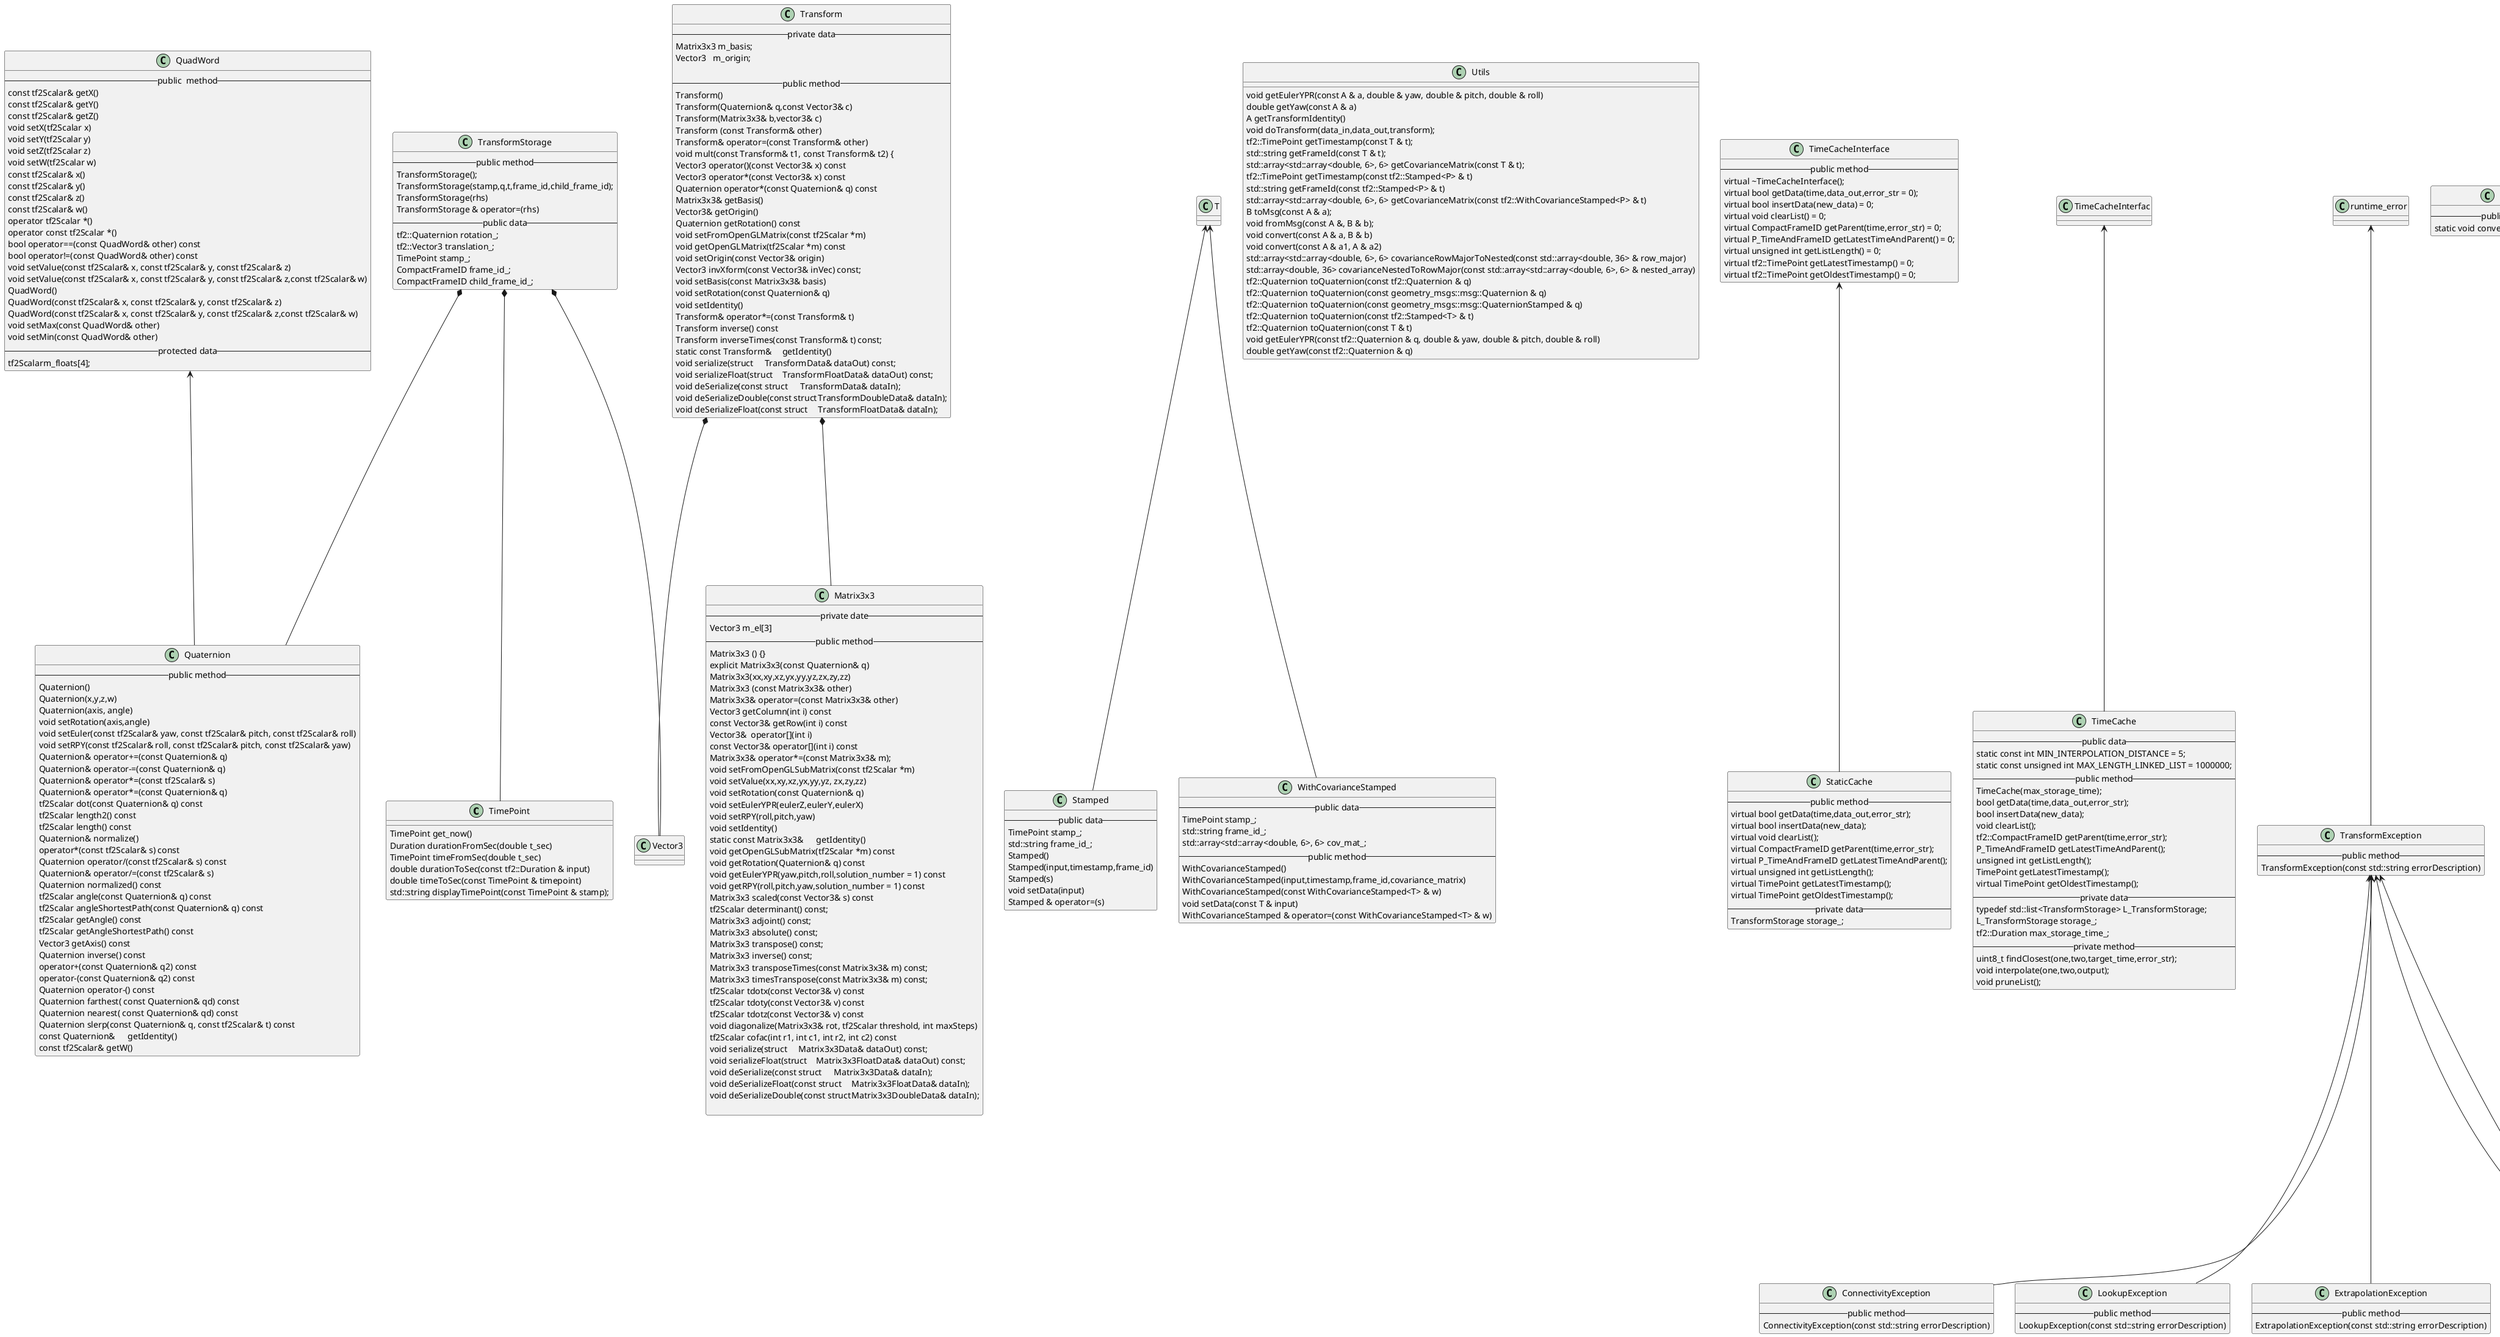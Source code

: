 @startuml
'https://plantuml.com/class-diagram

class TimePoint
{
TimePoint get_now()
Duration durationFromSec(double t_sec)
TimePoint timeFromSec(double t_sec)
double durationToSec(const tf2::Duration & input)
 double timeToSec(const TimePoint & timepoint)
std::string displayTimePoint(const TimePoint & stamp);
}

class QuadWord
{
-- public  method --
const tf2Scalar& getX()
const tf2Scalar& getY()
const tf2Scalar& getZ()
void setX(tf2Scalar x)
void setY(tf2Scalar y)
void setZ(tf2Scalar z)
void setW(tf2Scalar w)
const tf2Scalar& x()
const tf2Scalar& y() 
const tf2Scalar& z()
const tf2Scalar& w()
operator tf2Scalar *()
operator const tf2Scalar *()
bool operator==(const QuadWord& other) const
bool operator!=(const QuadWord& other) const
void setValue(const tf2Scalar& x, const tf2Scalar& y, const tf2Scalar& z)
void setValue(const tf2Scalar& x, const tf2Scalar& y, const tf2Scalar& z,const tf2Scalar& w)
QuadWord()
QuadWord(const tf2Scalar& x, const tf2Scalar& y, const tf2Scalar& z)		
QuadWord(const tf2Scalar& x, const tf2Scalar& y, const tf2Scalar& z,const tf2Scalar& w) 
void setMax(const QuadWord& other)
void setMin(const QuadWord& other)
-- protected data --
tf2Scalar	m_floats[4];
}


class Quaternion
{
-- public method --
Quaternion()
Quaternion(x,y,z,w) 
Quaternion(axis, angle) 
void setRotation(axis,angle)
void setEuler(const tf2Scalar& yaw, const tf2Scalar& pitch, const tf2Scalar& roll)
void setRPY(const tf2Scalar& roll, const tf2Scalar& pitch, const tf2Scalar& yaw)
Quaternion& operator+=(const Quaternion& q)
Quaternion& operator-=(const Quaternion& q) 
Quaternion& operator*=(const tf2Scalar& s)
Quaternion& operator*=(const Quaternion& q)
tf2Scalar dot(const Quaternion& q) const
tf2Scalar length2() const
tf2Scalar length() const
Quaternion& normalize() 
operator*(const tf2Scalar& s) const
Quaternion operator/(const tf2Scalar& s) const
Quaternion& operator/=(const tf2Scalar& s) 
Quaternion normalized() const 
tf2Scalar angle(const Quaternion& q) const 
tf2Scalar angleShortestPath(const Quaternion& q) const 
tf2Scalar getAngle() const 
tf2Scalar getAngleShortestPath() const 
Vector3 getAxis() const
Quaternion inverse() const
operator+(const Quaternion& q2) const
operator-(const Quaternion& q2) const
Quaternion operator-() const
Quaternion farthest( const Quaternion& qd) const 
Quaternion nearest( const Quaternion& qd) const 
Quaternion slerp(const Quaternion& q, const tf2Scalar& t) const
const Quaternion&	getIdentity()
const tf2Scalar& getW() 
}
QuadWord <--Quaternion




class Stamped
{
-- public data --
TimePoint stamp_;
std::string frame_id_;
Stamped()
Stamped(input,timestamp,frame_id)
Stamped(s)
void setData(input)
Stamped & operator=(s)
}
T <-- Stamped

class WithCovarianceStamped
{
-- public data --
TimePoint stamp_;
std::string frame_id_;
std::array<std::array<double, 6>, 6> cov_mat_;
-- public method --
WithCovarianceStamped()
WithCovarianceStamped(input,timestamp,frame_id,covariance_matrix)
WithCovarianceStamped(const WithCovarianceStamped<T> & w)
void setData(const T & input)
WithCovarianceStamped & operator=(const WithCovarianceStamped<T> & w)
}
T <-- WithCovarianceStamped




class Utils
{
void getEulerYPR(const A & a, double & yaw, double & pitch, double & roll)
double getYaw(const A & a)
A getTransformIdentity()
void doTransform(data_in,data_out,transform);
tf2::TimePoint getTimestamp(const T & t);
std::string getFrameId(const T & t);
std::array<std::array<double, 6>, 6> getCovarianceMatrix(const T & t);
tf2::TimePoint getTimestamp(const tf2::Stamped<P> & t)
std::string getFrameId(const tf2::Stamped<P> & t)
std::array<std::array<double, 6>, 6> getCovarianceMatrix(const tf2::WithCovarianceStamped<P> & t)
B toMsg(const A & a);
void fromMsg(const A &, B & b);
void convert(const A & a, B & b)
void convert(const A & a1, A & a2)
std::array<std::array<double, 6>, 6> covarianceRowMajorToNested(const std::array<double, 36> & row_major)
std::array<double, 36> covarianceNestedToRowMajor(const std::array<std::array<double, 6>, 6> & nested_array)
tf2::Quaternion toQuaternion(const tf2::Quaternion & q)
tf2::Quaternion toQuaternion(const geometry_msgs::msg::Quaternion & q)
tf2::Quaternion toQuaternion(const geometry_msgs::msg::QuaternionStamped & q)
tf2::Quaternion toQuaternion(const tf2::Stamped<T> & t)
tf2::Quaternion toQuaternion(const T & t)
void getEulerYPR(const tf2::Quaternion & q, double & yaw, double & pitch, double & roll)
double getYaw(const tf2::Quaternion & q)
}

class TransformStorage
{
-- public method --
TransformStorage();
TransformStorage(stamp,q,t,frame_id,child_frame_id);
TransformStorage(rhs)
TransformStorage & operator=(rhs)
-- public data --
tf2::Quaternion rotation_;
tf2::Vector3 translation_;
TimePoint stamp_;
CompactFrameID frame_id_;
CompactFrameID child_frame_id_;
}

TransformStorage *-- TimePoint
TransformStorage *-- Quaternion
TransformStorage *-- Vector3

class TimeCacheInterface
{
-- public method --
virtual ~TimeCacheInterface();
virtual bool getData(time,data_out,error_str = 0);
virtual bool insertData(new_data) = 0;
virtual void clearList() = 0;
virtual CompactFrameID getParent(time,error_str) = 0;
virtual P_TimeAndFrameID getLatestTimeAndParent() = 0;
virtual unsigned int getListLength() = 0;
virtual tf2::TimePoint getLatestTimestamp() = 0;
virtual tf2::TimePoint getOldestTimestamp() = 0;
}

class TimeCache
{
-- public data --
static const int MIN_INTERPOLATION_DISTANCE = 5;
static const unsigned int MAX_LENGTH_LINKED_LIST = 1000000;
-- public method --
TimeCache(max_storage_time);
bool getData(time,data_out,error_str);
bool insertData(new_data);
void clearList();
tf2::CompactFrameID getParent(time,error_str);
P_TimeAndFrameID getLatestTimeAndParent();
unsigned int getListLength();
TimePoint getLatestTimestamp();
virtual TimePoint getOldestTimestamp();
-- private data --
typedef std::list<TransformStorage> L_TransformStorage;
L_TransformStorage storage_;
tf2::Duration max_storage_time_;
-- private method --
uint8_t findClosest(one,two,target_time,error_str);
void interpolate(one,two,output);
void pruneList();
}
TimeCacheInterfac <-- TimeCache

class StaticCache
{
-- public method --
virtual bool getData(time,data_out,error_str);
virtual bool insertData(new_data);
virtual void clearList();
virtual CompactFrameID getParent(time,error_str);
virtual P_TimeAndFrameID getLatestTimeAndParent();
virtual unsigned int getListLength();
virtual TimePoint getLatestTimestamp();
virtual TimePoint getOldestTimestamp();
-- private data --
TransformStorage storage_;
}

TimeCacheInterface <-- StaticCache

class TransformException
{
-- public method --
TransformException(const std::string errorDescription)
}
runtime_error <-- TransformException

class ConnectivityException
{
-- public method --
ConnectivityException(const std::string errorDescription)
}
TransformException <-- ConnectivityException

class LookupException
{
-- public method --
LookupException(const std::string errorDescription)
}
TransformException <-- LookupException
class ExtrapolationException
{
-- public method --
ExtrapolationException(const std::string errorDescription)
}
TransformException <-- ExtrapolationException

class InvalidArgumentException
{
-- public method --
InvalidArgumentException(const std::string errorDescription)
}
TransformException <-- InvalidArgumentException
class TimeoutException
{
-- public method --
TimeoutException(const std::string errorDescription)
}
TransformException <-- TimeoutException

class Converter
{
-- public method --
static void convert(const A & a, B & b);
}

class Matrix3x3
{
-- private date --
Vector3 m_el[3]
-- public method --
Matrix3x3 () {}
explicit Matrix3x3(const Quaternion& q)
Matrix3x3(xx,xy,xz,yx,yy,yz,zx,zy,zz)
Matrix3x3 (const Matrix3x3& other)
Matrix3x3& operator=(const Matrix3x3& other)
Vector3 getColumn(int i) const
const Vector3& getRow(int i) const
Vector3&  operator[](int i)
const Vector3& operator[](int i) const
Matrix3x3& operator*=(const Matrix3x3& m); 
void setFromOpenGLSubMatrix(const tf2Scalar *m)
void setValue(xx,xy,xz,yx,yy,yz, zx,zy,zz)
void setRotation(const Quaternion& q) 
void setEulerYPR(eulerZ,eulerY,eulerX)
void setRPY(roll,pitch,yaw)
void setIdentity()
static const Matrix3x3&	getIdentity()
void getOpenGLSubMatrix(tf2Scalar *m) const 
void getRotation(Quaternion& q) const
void getEulerYPR(yaw,pitch,roll,solution_number = 1) const
void getRPY(roll,pitch,yaw,solution_number = 1) const
Matrix3x3 scaled(const Vector3& s) const
tf2Scalar determinant() const;
Matrix3x3 adjoint() const;
Matrix3x3 absolute() const;
Matrix3x3 transpose() const;
Matrix3x3 inverse() const; 
Matrix3x3 transposeTimes(const Matrix3x3& m) const;
Matrix3x3 timesTranspose(const Matrix3x3& m) const;
tf2Scalar tdotx(const Vector3& v) const 
tf2Scalar tdoty(const Vector3& v) const 
tf2Scalar tdotz(const Vector3& v) const 
void diagonalize(Matrix3x3& rot, tf2Scalar threshold, int maxSteps)
tf2Scalar cofac(int r1, int c1, int r2, int c2) const 
void serialize(struct	Matrix3x3Data& dataOut) const;
void serializeFloat(struct	Matrix3x3FloatData& dataOut) const;
void deSerialize(const struct	Matrix3x3Data& dataIn);
void deSerializeFloat(const struct	Matrix3x3FloatData& dataIn);
void deSerializeDouble(const struct	Matrix3x3DoubleData& dataIn);

}


class Transform
{
-- private data --
Matrix3x3 m_basis;
Vector3   m_origin;

-- public method --
Transform()
Transform(Quaternion& q,const Vector3& c) 
Transform(Matrix3x3& b,vector3& c)
Transform (const Transform& other)
Transform& operator=(const Transform& other)
void mult(const Transform& t1, const Transform& t2) {
Vector3 operator()(const Vector3& x) const
Vector3 operator*(const Vector3& x) const
Quaternion operator*(const Quaternion& q) const
Matrix3x3& getBasis()
Vector3& getOrigin()
Quaternion getRotation() const
void setFromOpenGLMatrix(const tf2Scalar *m)
void getOpenGLMatrix(tf2Scalar *m) const 
void setOrigin(const Vector3& origin) 
Vector3 invXform(const Vector3& inVec) const;
void setBasis(const Matrix3x3& basis)
void setRotation(const Quaternion& q)
void setIdentity()
Transform& operator*=(const Transform& t) 
Transform inverse() const
Transform inverseTimes(const Transform& t) const;  
static const Transform&	getIdentity()
void serialize(struct	TransformData& dataOut) const;
void serializeFloat(struct	TransformFloatData& dataOut) const;
void deSerialize(const struct	TransformData& dataIn);
void deSerializeDouble(const struct	TransformDoubleData& dataIn);
void deSerializeFloat(const struct	TransformFloatData& dataIn);
}
Transform *-- Matrix3x3
Transform *-- Vector3

class BufferCoreInterface
{
-- public method --
~BufferCoreInterface() = default;
virtual void clear() = 0;
geometry_msgs::msg::TransformStamped lookupTransform(target_frame,source_frame,time) const;
geometry_msgs::msg::TransformStamped lookupTransform(target_frame,target_time,source_frame,source_time,fixed_frame);
bool canTransform(target_frame,source_frame,time,error_msg);
bool canTransform(target_frame,target_time,source_frame,source_time,fixed_frame,error_msg) const;
virtual std::vector<std::string> getAllFrameNames() const;
}

class BufferCore
{
-- public method --
explicit BufferCore(cache_time_);
virtual ~BufferCore(void);
void clear() override;
bool setTransform(transform,authority,is_static);
geometry_msgs::msg::TransformStamped lookupTransform(target_frame,source_frame,time) const override;
geometry_msgs::msg::TransformStamped lookupTransform(target_frame,target_time,source_frame,source_time,fixed_frame) const override;
bool canTransform(target_frame,source_frame,time,error_msg = NULL) const override;
bool canTransform(target_frame,target_time,source_frame,source_time,fixed_frame,error_msg) const override;
std::vector<std::string> getAllFrameNames() const override;
std::string allFramesAsYAML(TimePoint current_time) const;
std::string allFramesAsYAML() const;
std::string allFramesAsString() const;
TransformableRequestHandle addTransformableRequest(cb,target_frame,source_frame,time);
void cancelTransformableRequest(TransformableRequestHandle handle);
void setUsingDedicatedThread(bool value)
bool isUsingDedicatedThread() const
bool _frameExists(const std::string & frame_id_str) const;
bool _getParent(const std::string & frame_id, TimePoint time, std::string & parent) const;
void _getFrameStrings(std::vector<std::string> & ids) const;
CompactFrameID _lookupFrameNumber(const std::string & frameid_str) const
CompactFrameID _lookupOrInsertFrameNumber(const std::string & frameid_str)
tf2::TF2Error _getLatestCommonTime(target_frame,source_frame,time,error_string) const
CompactFrameID _validateFrameId(function_name_arg,frame_id) const
tf2::Duration getCacheLength()
std::string _allFramesAsDot(TimePoint current_time) const;
std::string _allFramesAsDot() const;
void _chainAsVector(target_frame,target_time,source_frame,source_time,fixed_frame,output) const;
-- private method --
std::string allFramesAsStringNoLock() const;

-- private data --
V_TimeCacheInterface frames_;
mutable std::mutex frame_mutex_;
typedef std::unordered_map<std::string, CompactFrameID> M_StringToCompactFrameID;
M_StringToCompactFrameID frameIDs_;
std::vector<std::string> frameIDs_reverse_;
std::map<CompactFrameID, std::string> frame_authority_;
tf2::Duration cache_time_;
M_TransformableCallback transformable_callbacks_;
uint32_t transformable_callbacks_counter_;
std::mutex transformable_callbacks_mutex_;
V_TransformableRequest transformable_requests_;
std::mutex transformable_requests_mutex_;
uint64_t transformable_requests_counter_;
-- private method --
bool setTransformImpl(transform_in,frame_id,child_frame_id,stamp,authority,is_static);
void lookupTransformImpl(target_frame,source_frame,time_in,transform,time_out) const;
void lookupTransformImpl(target_frame,target_time,source_frame,source_time,fixed_frame,transform,time_out) const;
TimeCacheInterfacePtr getFrame(CompactFrameID c_frame_id) const;
TimeCacheInterfacePtr allocateFrame(CompactFrameID cfid, bool is_static);
CompactFrameID validateFrameId(function_name_arg,frame_id,error_msg) const;
CompactFrameID validateFrameId(function_name_arg,frame_id) const;
CompactFrameID lookupFrameNumber(const std::string & frameid_str) const;
CompactFrameID lookupOrInsertFrameNumber(const std::string & frameid_str);
const std::string & lookupFrameString(CompactFrameID frame_id_num) const;
void createConnectivityErrorString(source_frame,target_frame,out) const;
tf2::TF2Error getLatestCommonTime(target_frame,source_frame,time,error_string) const;
tf2::TF2Error walkToTopParent(f,time,target_id,source_id,error_string) const;
tf2::TF2Error walkToTopParent(f,time,target_id,source_id,error_string,frame_chain) const;
void testTransformableRequests();
bool canTransformInternal(target_id,source_id,time,error_msg) const;
bool canTransformNoLock(target_id,source_id,time,error_msg) const;
-- private data --
bool using_dedicated_thread_;
}

BufferCoreInterface <-- BufferCore
@enduml